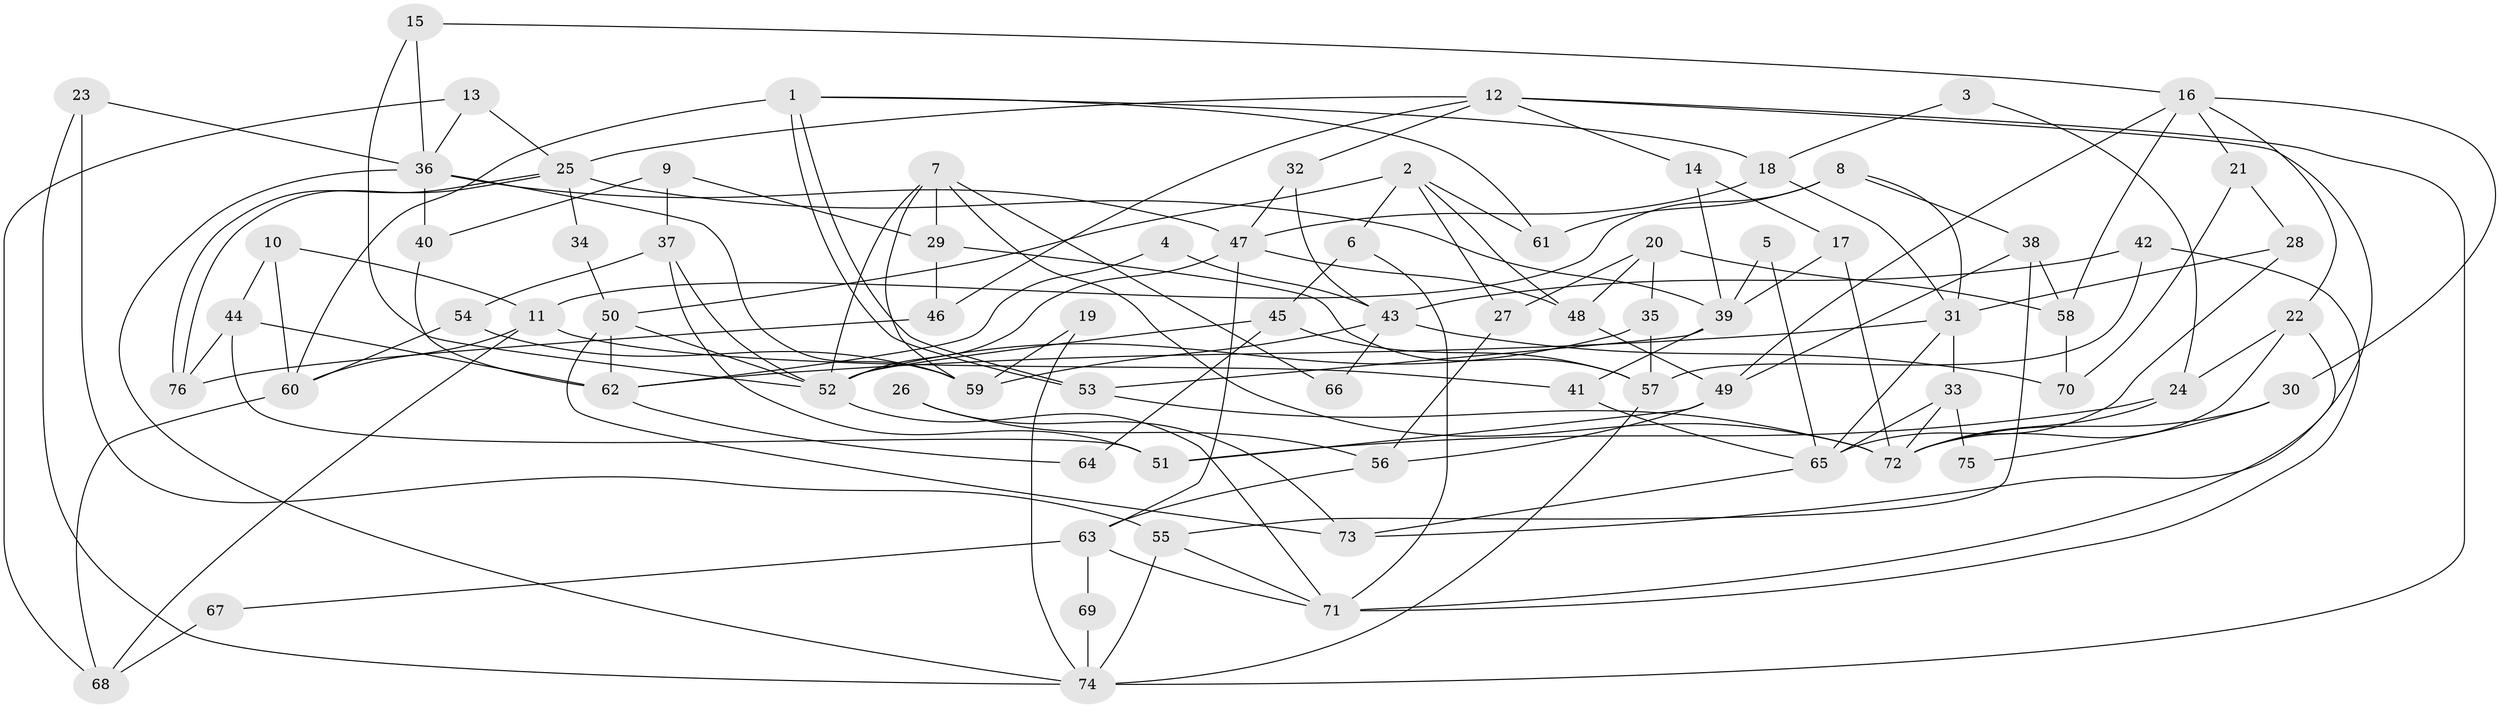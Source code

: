 // coarse degree distribution, {2: 0.20754716981132076, 3: 0.2830188679245283, 6: 0.11320754716981132, 5: 0.1320754716981132, 9: 0.018867924528301886, 4: 0.1509433962264151, 7: 0.05660377358490566, 8: 0.018867924528301886, 12: 0.018867924528301886}
// Generated by graph-tools (version 1.1) at 2025/52/03/04/25 21:52:51]
// undirected, 76 vertices, 152 edges
graph export_dot {
graph [start="1"]
  node [color=gray90,style=filled];
  1;
  2;
  3;
  4;
  5;
  6;
  7;
  8;
  9;
  10;
  11;
  12;
  13;
  14;
  15;
  16;
  17;
  18;
  19;
  20;
  21;
  22;
  23;
  24;
  25;
  26;
  27;
  28;
  29;
  30;
  31;
  32;
  33;
  34;
  35;
  36;
  37;
  38;
  39;
  40;
  41;
  42;
  43;
  44;
  45;
  46;
  47;
  48;
  49;
  50;
  51;
  52;
  53;
  54;
  55;
  56;
  57;
  58;
  59;
  60;
  61;
  62;
  63;
  64;
  65;
  66;
  67;
  68;
  69;
  70;
  71;
  72;
  73;
  74;
  75;
  76;
  1 -- 53;
  1 -- 53;
  1 -- 60;
  1 -- 18;
  1 -- 61;
  2 -- 61;
  2 -- 48;
  2 -- 6;
  2 -- 27;
  2 -- 50;
  3 -- 24;
  3 -- 18;
  4 -- 62;
  4 -- 43;
  5 -- 65;
  5 -- 39;
  6 -- 71;
  6 -- 45;
  7 -- 52;
  7 -- 59;
  7 -- 29;
  7 -- 66;
  7 -- 72;
  8 -- 31;
  8 -- 11;
  8 -- 38;
  8 -- 61;
  9 -- 40;
  9 -- 37;
  9 -- 29;
  10 -- 11;
  10 -- 44;
  10 -- 60;
  11 -- 41;
  11 -- 68;
  11 -- 60;
  12 -- 74;
  12 -- 14;
  12 -- 25;
  12 -- 32;
  12 -- 46;
  12 -- 73;
  13 -- 36;
  13 -- 25;
  13 -- 68;
  14 -- 39;
  14 -- 17;
  15 -- 52;
  15 -- 16;
  15 -- 36;
  16 -- 22;
  16 -- 58;
  16 -- 21;
  16 -- 30;
  16 -- 49;
  17 -- 39;
  17 -- 72;
  18 -- 47;
  18 -- 31;
  19 -- 59;
  19 -- 74;
  20 -- 35;
  20 -- 48;
  20 -- 27;
  20 -- 58;
  21 -- 70;
  21 -- 28;
  22 -- 71;
  22 -- 72;
  22 -- 24;
  23 -- 55;
  23 -- 36;
  23 -- 74;
  24 -- 51;
  24 -- 72;
  25 -- 76;
  25 -- 76;
  25 -- 34;
  25 -- 39;
  26 -- 56;
  26 -- 73;
  27 -- 56;
  28 -- 31;
  28 -- 65;
  29 -- 46;
  29 -- 57;
  30 -- 72;
  30 -- 75;
  31 -- 65;
  31 -- 33;
  31 -- 62;
  32 -- 47;
  32 -- 43;
  33 -- 72;
  33 -- 65;
  33 -- 75;
  34 -- 50;
  35 -- 57;
  35 -- 52;
  36 -- 74;
  36 -- 40;
  36 -- 47;
  36 -- 59;
  37 -- 54;
  37 -- 52;
  37 -- 51;
  38 -- 49;
  38 -- 55;
  38 -- 58;
  39 -- 53;
  39 -- 41;
  40 -- 62;
  41 -- 65;
  42 -- 57;
  42 -- 71;
  42 -- 43;
  43 -- 59;
  43 -- 66;
  43 -- 70;
  44 -- 62;
  44 -- 76;
  44 -- 51;
  45 -- 57;
  45 -- 52;
  45 -- 64;
  46 -- 76;
  47 -- 52;
  47 -- 48;
  47 -- 63;
  48 -- 49;
  49 -- 51;
  49 -- 56;
  50 -- 73;
  50 -- 52;
  50 -- 62;
  52 -- 71;
  53 -- 72;
  54 -- 59;
  54 -- 60;
  55 -- 71;
  55 -- 74;
  56 -- 63;
  57 -- 74;
  58 -- 70;
  60 -- 68;
  62 -- 64;
  63 -- 67;
  63 -- 69;
  63 -- 71;
  65 -- 73;
  67 -- 68;
  69 -- 74;
}
